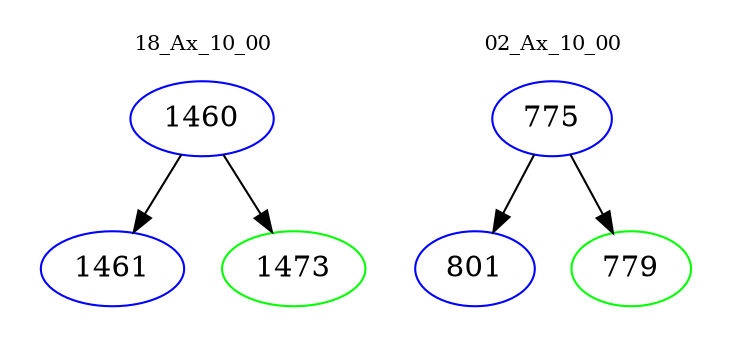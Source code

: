 digraph{
subgraph cluster_0 {
color = white
label = "18_Ax_10_00";
fontsize=10;
T0_1460 [label="1460", color="blue"]
T0_1460 -> T0_1461 [color="black"]
T0_1461 [label="1461", color="blue"]
T0_1460 -> T0_1473 [color="black"]
T0_1473 [label="1473", color="green"]
}
subgraph cluster_1 {
color = white
label = "02_Ax_10_00";
fontsize=10;
T1_775 [label="775", color="blue"]
T1_775 -> T1_801 [color="black"]
T1_801 [label="801", color="blue"]
T1_775 -> T1_779 [color="black"]
T1_779 [label="779", color="green"]
}
}
